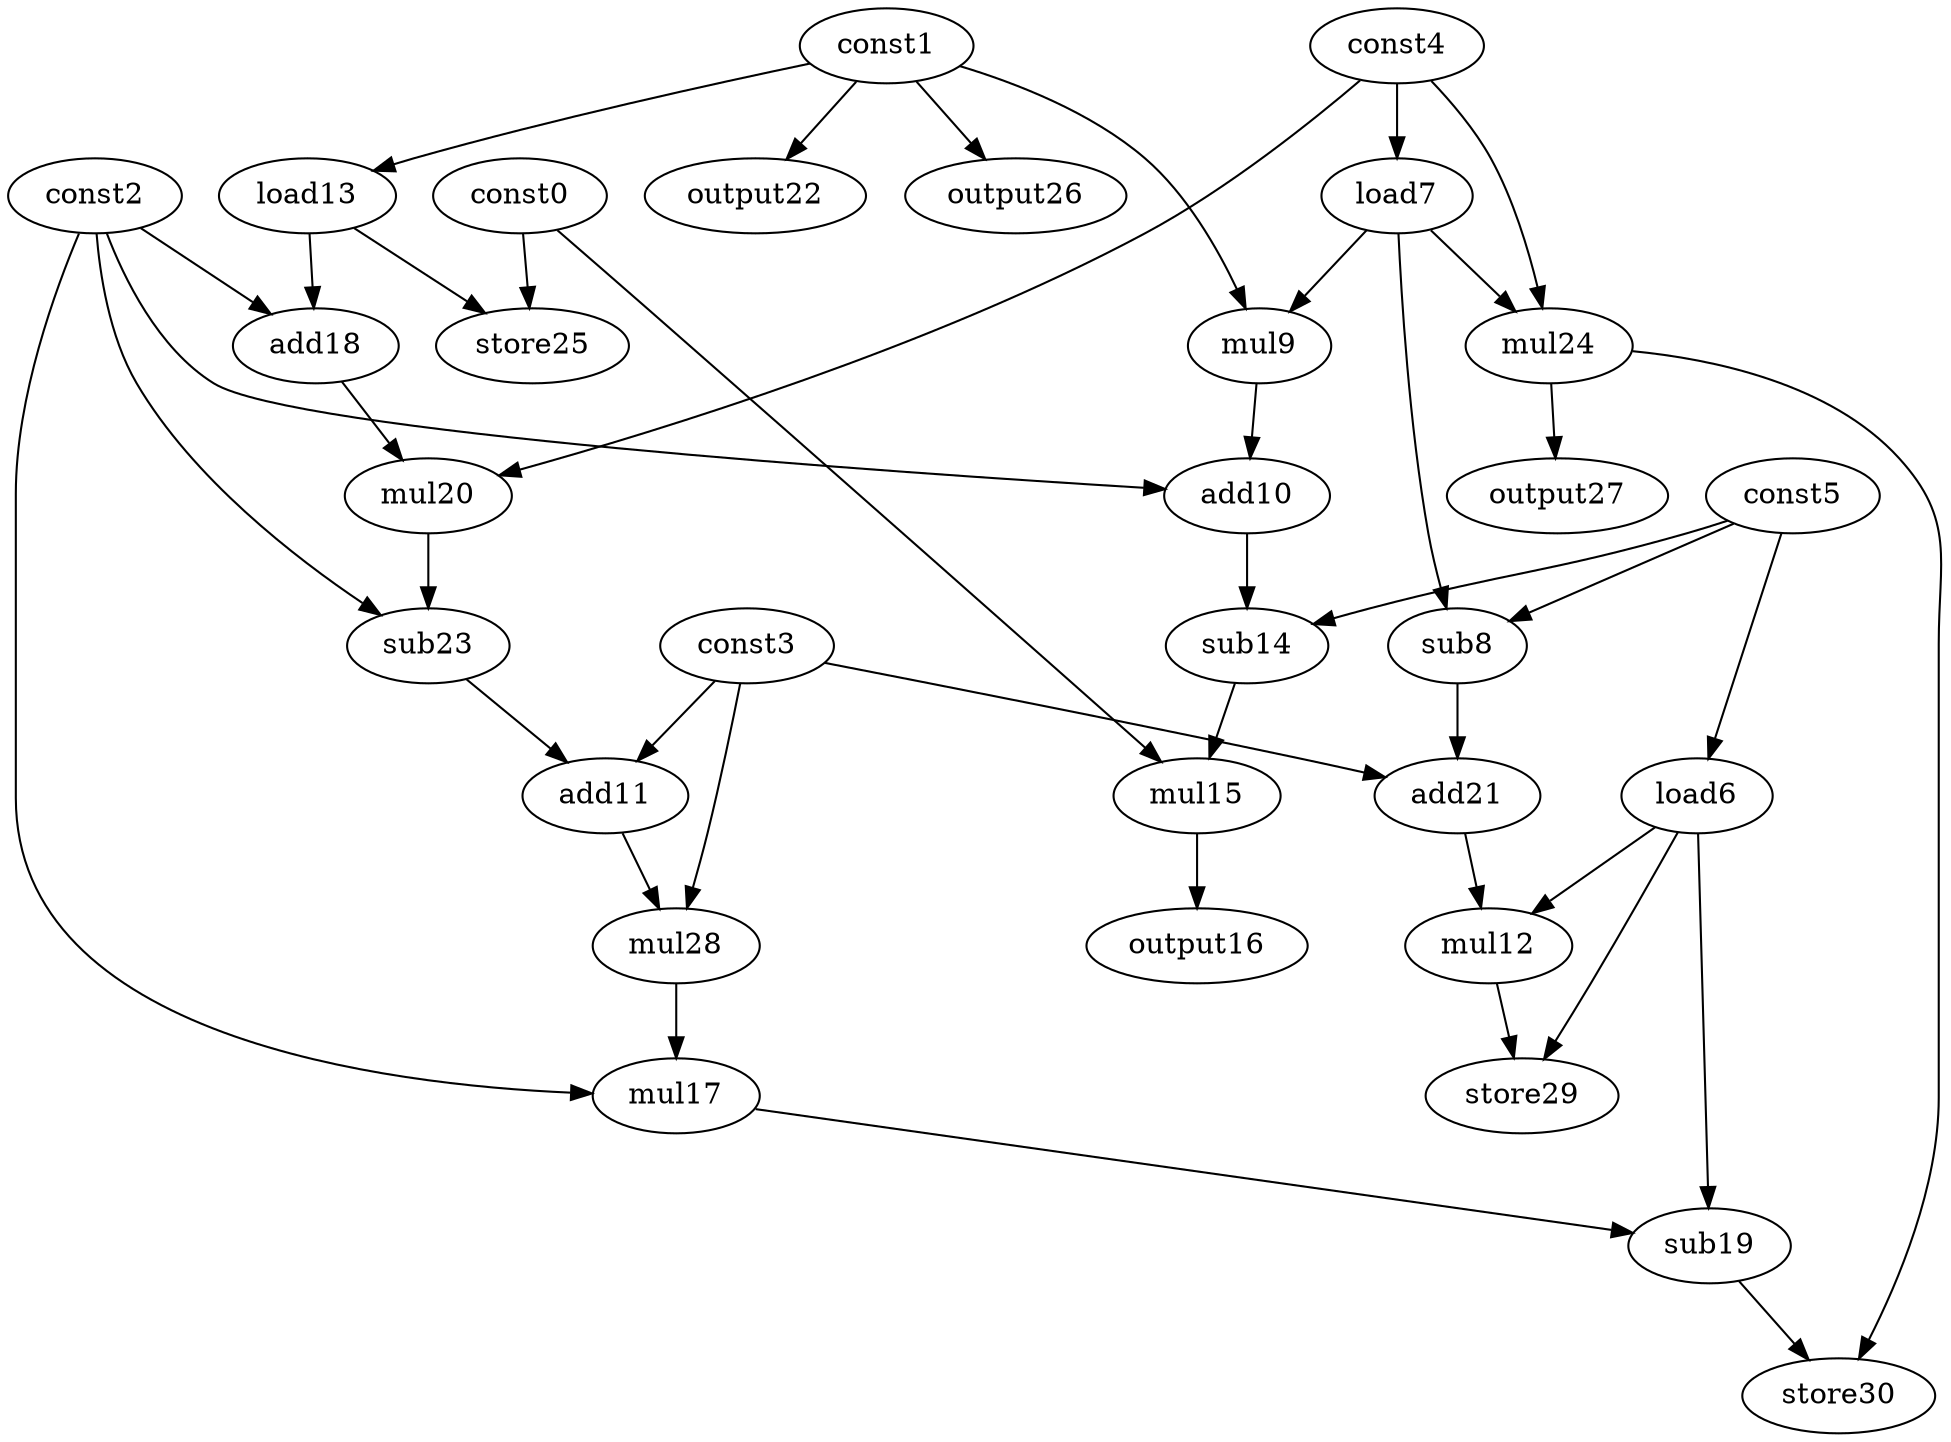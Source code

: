 digraph G { 
const0[opcode=const]; 
const1[opcode=const]; 
const2[opcode=const]; 
const3[opcode=const]; 
const4[opcode=const]; 
const5[opcode=const]; 
load6[opcode=load]; 
load7[opcode=load]; 
sub8[opcode=sub]; 
mul9[opcode=mul]; 
add10[opcode=add]; 
add11[opcode=add]; 
mul12[opcode=mul]; 
load13[opcode=load]; 
sub14[opcode=sub]; 
mul15[opcode=mul]; 
output16[opcode=output]; 
mul17[opcode=mul]; 
add18[opcode=add]; 
sub19[opcode=sub]; 
mul20[opcode=mul]; 
add21[opcode=add]; 
output22[opcode=output]; 
sub23[opcode=sub]; 
mul24[opcode=mul]; 
store25[opcode=store]; 
output26[opcode=output]; 
output27[opcode=output]; 
mul28[opcode=mul]; 
store29[opcode=store]; 
store30[opcode=store]; 
const5->load6[operand=0];
const4->load7[operand=0];
const1->load13[operand=0];
const1->output22[operand=0];
const1->output26[operand=0];
const5->sub8[operand=0];
load7->sub8[operand=1];
const1->mul9[operand=0];
load7->mul9[operand=1];
const2->add18[operand=0];
load13->add18[operand=1];
const4->mul24[operand=0];
load7->mul24[operand=1];
const0->store25[operand=0];
load13->store25[operand=1];
mul9->add10[operand=0];
const2->add10[operand=1];
add18->mul20[operand=0];
const4->mul20[operand=1];
sub8->add21[operand=0];
const3->add21[operand=1];
mul24->output27[operand=0];
add21->mul12[operand=0];
load6->mul12[operand=1];
add10->sub14[operand=0];
const5->sub14[operand=1];
const2->sub23[operand=0];
mul20->sub23[operand=1];
const3->add11[operand=0];
sub23->add11[operand=1];
const0->mul15[operand=0];
sub14->mul15[operand=1];
mul12->store29[operand=0];
load6->store29[operand=1];
mul15->output16[operand=0];
const3->mul28[operand=0];
add11->mul28[operand=1];
const2->mul17[operand=0];
mul28->mul17[operand=1];
mul17->sub19[operand=0];
load6->sub19[operand=1];
mul24->store30[operand=0];
sub19->store30[operand=1];
}
